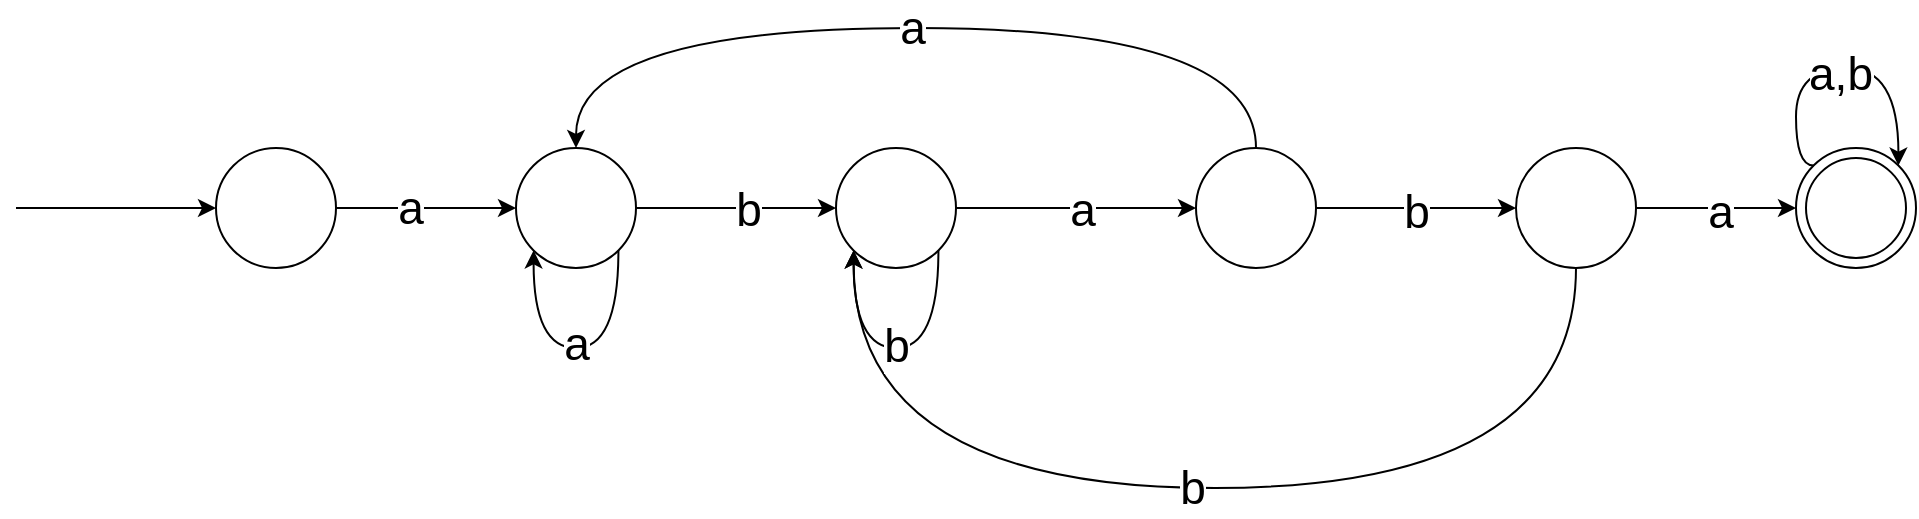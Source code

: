<mxfile version="24.2.1" type="github">
  <diagram name="Page-1" id="jEsJj8F_owqUC-YUfBDm">
    <mxGraphModel dx="2074" dy="1243" grid="1" gridSize="10" guides="1" tooltips="1" connect="1" arrows="1" fold="1" page="1" pageScale="1" pageWidth="1169" pageHeight="827" math="0" shadow="0">
      <root>
        <mxCell id="0" />
        <mxCell id="1" parent="0" />
        <mxCell id="83fr-Lw2muViiblK42Df-11" style="edgeStyle=orthogonalEdgeStyle;rounded=0;orthogonalLoop=1;jettySize=auto;html=1;exitX=1;exitY=0.5;exitDx=0;exitDy=0;entryX=0;entryY=0.5;entryDx=0;entryDy=0;" edge="1" parent="1" source="83fr-Lw2muViiblK42Df-1" target="83fr-Lw2muViiblK42Df-4">
          <mxGeometry relative="1" as="geometry" />
        </mxCell>
        <mxCell id="83fr-Lw2muViiblK42Df-17" value="&lt;font style=&quot;font-size: 23px;&quot;&gt;a&lt;/font&gt;" style="edgeLabel;html=1;align=center;verticalAlign=middle;resizable=0;points=[];" vertex="1" connectable="0" parent="83fr-Lw2muViiblK42Df-11">
          <mxGeometry x="-0.178" relative="1" as="geometry">
            <mxPoint as="offset" />
          </mxGeometry>
        </mxCell>
        <mxCell id="83fr-Lw2muViiblK42Df-1" value="" style="ellipse;whiteSpace=wrap;html=1;aspect=fixed;" vertex="1" parent="1">
          <mxGeometry x="190" y="400" width="60" height="60" as="geometry" />
        </mxCell>
        <mxCell id="83fr-Lw2muViiblK42Df-12" style="edgeStyle=orthogonalEdgeStyle;rounded=0;orthogonalLoop=1;jettySize=auto;html=1;exitX=1;exitY=0.5;exitDx=0;exitDy=0;" edge="1" parent="1" source="83fr-Lw2muViiblK42Df-4" target="83fr-Lw2muViiblK42Df-5">
          <mxGeometry relative="1" as="geometry" />
        </mxCell>
        <mxCell id="83fr-Lw2muViiblK42Df-18" value="&lt;font style=&quot;font-size: 23px;&quot;&gt;b&lt;/font&gt;" style="edgeLabel;html=1;align=center;verticalAlign=middle;resizable=0;points=[];" vertex="1" connectable="0" parent="83fr-Lw2muViiblK42Df-12">
          <mxGeometry x="0.12" y="-1" relative="1" as="geometry">
            <mxPoint as="offset" />
          </mxGeometry>
        </mxCell>
        <mxCell id="83fr-Lw2muViiblK42Df-4" value="" style="ellipse;whiteSpace=wrap;html=1;aspect=fixed;" vertex="1" parent="1">
          <mxGeometry x="340" y="400" width="60" height="60" as="geometry" />
        </mxCell>
        <mxCell id="83fr-Lw2muViiblK42Df-13" style="edgeStyle=orthogonalEdgeStyle;rounded=0;orthogonalLoop=1;jettySize=auto;html=1;exitX=1;exitY=0.5;exitDx=0;exitDy=0;entryX=0;entryY=0.5;entryDx=0;entryDy=0;" edge="1" parent="1" source="83fr-Lw2muViiblK42Df-5" target="83fr-Lw2muViiblK42Df-6">
          <mxGeometry relative="1" as="geometry" />
        </mxCell>
        <mxCell id="83fr-Lw2muViiblK42Df-19" value="&lt;font style=&quot;font-size: 23px;&quot;&gt;a&lt;/font&gt;" style="edgeLabel;html=1;align=center;verticalAlign=middle;resizable=0;points=[];" vertex="1" connectable="0" parent="83fr-Lw2muViiblK42Df-13">
          <mxGeometry x="0.04" y="-1" relative="1" as="geometry">
            <mxPoint as="offset" />
          </mxGeometry>
        </mxCell>
        <mxCell id="83fr-Lw2muViiblK42Df-5" value="" style="ellipse;whiteSpace=wrap;html=1;aspect=fixed;" vertex="1" parent="1">
          <mxGeometry x="500" y="400" width="60" height="60" as="geometry" />
        </mxCell>
        <mxCell id="83fr-Lw2muViiblK42Df-14" style="edgeStyle=orthogonalEdgeStyle;rounded=0;orthogonalLoop=1;jettySize=auto;html=1;exitX=1;exitY=0.5;exitDx=0;exitDy=0;" edge="1" parent="1" source="83fr-Lw2muViiblK42Df-6" target="83fr-Lw2muViiblK42Df-7">
          <mxGeometry relative="1" as="geometry" />
        </mxCell>
        <mxCell id="83fr-Lw2muViiblK42Df-20" value="&lt;font style=&quot;font-size: 23px;&quot;&gt;b&lt;/font&gt;" style="edgeLabel;html=1;align=center;verticalAlign=middle;resizable=0;points=[];" vertex="1" connectable="0" parent="83fr-Lw2muViiblK42Df-14">
          <mxGeometry x="-0.011" y="-2" relative="1" as="geometry">
            <mxPoint as="offset" />
          </mxGeometry>
        </mxCell>
        <mxCell id="83fr-Lw2muViiblK42Df-26" style="edgeStyle=orthogonalEdgeStyle;rounded=0;orthogonalLoop=1;jettySize=auto;html=1;exitX=0.5;exitY=0;exitDx=0;exitDy=0;entryX=0.5;entryY=0;entryDx=0;entryDy=0;curved=1;" edge="1" parent="1" source="83fr-Lw2muViiblK42Df-6" target="83fr-Lw2muViiblK42Df-4">
          <mxGeometry relative="1" as="geometry">
            <Array as="points">
              <mxPoint x="710" y="340" />
              <mxPoint x="370" y="340" />
            </Array>
          </mxGeometry>
        </mxCell>
        <mxCell id="83fr-Lw2muViiblK42Df-27" value="&lt;font style=&quot;font-size: 23px;&quot;&gt;a&lt;/font&gt;" style="edgeLabel;html=1;align=center;verticalAlign=middle;resizable=0;points=[];" vertex="1" connectable="0" parent="83fr-Lw2muViiblK42Df-26">
          <mxGeometry x="0.009" relative="1" as="geometry">
            <mxPoint as="offset" />
          </mxGeometry>
        </mxCell>
        <mxCell id="83fr-Lw2muViiblK42Df-6" value="" style="ellipse;whiteSpace=wrap;html=1;aspect=fixed;" vertex="1" parent="1">
          <mxGeometry x="680" y="400" width="60" height="60" as="geometry" />
        </mxCell>
        <mxCell id="83fr-Lw2muViiblK42Df-15" style="edgeStyle=orthogonalEdgeStyle;rounded=0;orthogonalLoop=1;jettySize=auto;html=1;exitX=1;exitY=0.5;exitDx=0;exitDy=0;entryX=0;entryY=0.5;entryDx=0;entryDy=0;" edge="1" parent="1" source="83fr-Lw2muViiblK42Df-7" target="83fr-Lw2muViiblK42Df-8">
          <mxGeometry relative="1" as="geometry" />
        </mxCell>
        <mxCell id="83fr-Lw2muViiblK42Df-21" value="&lt;font style=&quot;font-size: 23px;&quot;&gt;a&lt;/font&gt;" style="edgeLabel;html=1;align=center;verticalAlign=middle;resizable=0;points=[];" vertex="1" connectable="0" parent="83fr-Lw2muViiblK42Df-15">
          <mxGeometry x="0.05" y="-2" relative="1" as="geometry">
            <mxPoint as="offset" />
          </mxGeometry>
        </mxCell>
        <mxCell id="83fr-Lw2muViiblK42Df-28" style="edgeStyle=orthogonalEdgeStyle;rounded=0;orthogonalLoop=1;jettySize=auto;html=1;exitX=0.5;exitY=1;exitDx=0;exitDy=0;curved=1;entryX=0;entryY=1;entryDx=0;entryDy=0;" edge="1" parent="1" source="83fr-Lw2muViiblK42Df-7" target="83fr-Lw2muViiblK42Df-5">
          <mxGeometry relative="1" as="geometry">
            <mxPoint x="350" y="460" as="targetPoint" />
            <Array as="points">
              <mxPoint x="870" y="570" />
              <mxPoint x="509" y="570" />
            </Array>
          </mxGeometry>
        </mxCell>
        <mxCell id="83fr-Lw2muViiblK42Df-29" value="&lt;font style=&quot;font-size: 23px;&quot;&gt;b&lt;/font&gt;" style="edgeLabel;html=1;align=center;verticalAlign=middle;resizable=0;points=[];" vertex="1" connectable="0" parent="83fr-Lw2muViiblK42Df-28">
          <mxGeometry x="0.024" y="4" relative="1" as="geometry">
            <mxPoint y="-4" as="offset" />
          </mxGeometry>
        </mxCell>
        <mxCell id="83fr-Lw2muViiblK42Df-7" value="" style="ellipse;whiteSpace=wrap;html=1;aspect=fixed;" vertex="1" parent="1">
          <mxGeometry x="840" y="400" width="60" height="60" as="geometry" />
        </mxCell>
        <mxCell id="83fr-Lw2muViiblK42Df-8" value="" style="ellipse;whiteSpace=wrap;html=1;aspect=fixed;" vertex="1" parent="1">
          <mxGeometry x="980" y="400" width="60" height="60" as="geometry" />
        </mxCell>
        <mxCell id="83fr-Lw2muViiblK42Df-16" value="" style="endArrow=classic;html=1;rounded=0;entryX=0;entryY=0.5;entryDx=0;entryDy=0;" edge="1" parent="1" target="83fr-Lw2muViiblK42Df-1">
          <mxGeometry width="50" height="50" relative="1" as="geometry">
            <mxPoint x="90" y="430" as="sourcePoint" />
            <mxPoint x="610" y="480" as="targetPoint" />
          </mxGeometry>
        </mxCell>
        <mxCell id="83fr-Lw2muViiblK42Df-22" style="edgeStyle=orthogonalEdgeStyle;rounded=0;orthogonalLoop=1;jettySize=auto;html=1;exitX=1;exitY=1;exitDx=0;exitDy=0;entryX=0;entryY=1;entryDx=0;entryDy=0;curved=1;" edge="1" parent="1" source="83fr-Lw2muViiblK42Df-4" target="83fr-Lw2muViiblK42Df-4">
          <mxGeometry relative="1" as="geometry">
            <Array as="points">
              <mxPoint x="391" y="500" />
              <mxPoint x="349" y="500" />
            </Array>
          </mxGeometry>
        </mxCell>
        <mxCell id="83fr-Lw2muViiblK42Df-23" value="&lt;font style=&quot;font-size: 23px;&quot;&gt;a&lt;/font&gt;" style="edgeLabel;html=1;align=center;verticalAlign=middle;resizable=0;points=[];" vertex="1" connectable="0" parent="83fr-Lw2muViiblK42Df-22">
          <mxGeometry x="-0.011" y="4" relative="1" as="geometry">
            <mxPoint x="-1" y="-6" as="offset" />
          </mxGeometry>
        </mxCell>
        <mxCell id="83fr-Lw2muViiblK42Df-24" style="edgeStyle=orthogonalEdgeStyle;rounded=0;orthogonalLoop=1;jettySize=auto;html=1;exitX=1;exitY=1;exitDx=0;exitDy=0;entryX=0;entryY=1;entryDx=0;entryDy=0;curved=1;" edge="1" parent="1" source="83fr-Lw2muViiblK42Df-5" target="83fr-Lw2muViiblK42Df-5">
          <mxGeometry relative="1" as="geometry">
            <Array as="points">
              <mxPoint x="551" y="500" />
              <mxPoint x="509" y="500" />
            </Array>
          </mxGeometry>
        </mxCell>
        <mxCell id="83fr-Lw2muViiblK42Df-25" value="&lt;font style=&quot;font-size: 23px;&quot;&gt;b&lt;/font&gt;" style="edgeLabel;html=1;align=center;verticalAlign=middle;resizable=0;points=[];" vertex="1" connectable="0" parent="83fr-Lw2muViiblK42Df-24">
          <mxGeometry y="-1" relative="1" as="geometry">
            <mxPoint as="offset" />
          </mxGeometry>
        </mxCell>
        <mxCell id="83fr-Lw2muViiblK42Df-30" value="" style="ellipse;whiteSpace=wrap;html=1;aspect=fixed;" vertex="1" parent="1">
          <mxGeometry x="985" y="405" width="50" height="50" as="geometry" />
        </mxCell>
        <mxCell id="83fr-Lw2muViiblK42Df-31" style="edgeStyle=orthogonalEdgeStyle;rounded=0;orthogonalLoop=1;jettySize=auto;html=1;exitX=0;exitY=0;exitDx=0;exitDy=0;entryX=1;entryY=0;entryDx=0;entryDy=0;curved=1;" edge="1" parent="1" source="83fr-Lw2muViiblK42Df-8" target="83fr-Lw2muViiblK42Df-8">
          <mxGeometry relative="1" as="geometry">
            <Array as="points">
              <mxPoint x="980" y="409" />
              <mxPoint x="980" y="360" />
              <mxPoint x="1031" y="360" />
            </Array>
          </mxGeometry>
        </mxCell>
        <mxCell id="83fr-Lw2muViiblK42Df-32" value="&lt;font style=&quot;font-size: 23px;&quot;&gt;a,b&lt;/font&gt;" style="edgeLabel;html=1;align=center;verticalAlign=middle;resizable=0;points=[];" vertex="1" connectable="0" parent="83fr-Lw2muViiblK42Df-31">
          <mxGeometry y="-3" relative="1" as="geometry">
            <mxPoint as="offset" />
          </mxGeometry>
        </mxCell>
      </root>
    </mxGraphModel>
  </diagram>
</mxfile>
